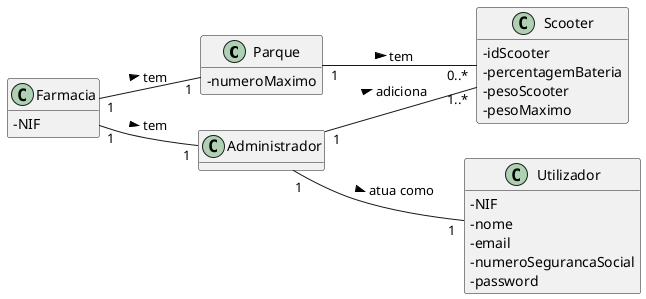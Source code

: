 @startuml
skinparam classAttributeIconSize 0
hide methods
left to right direction

class Parque {
  -numeroMaximo
}

class Farmacia {
  -NIF
}

class Utilizador {
  -NIF
  -nome
  -email
  -numeroSegurancaSocial
  -password
}

class Scooter {
  -idScooter
  -percentagemBateria
  -pesoScooter
  -pesoMaximo
}

Administrador "1" -- "1" Utilizador: atua como >
Administrador "1" -- "1..*" Scooter: adiciona >
Farmacia "1" -- "1" Parque: tem >
Farmacia "1" -- "1" Administrador: tem >
Parque "1" -- "0..*" Scooter: tem > 

@enduml
